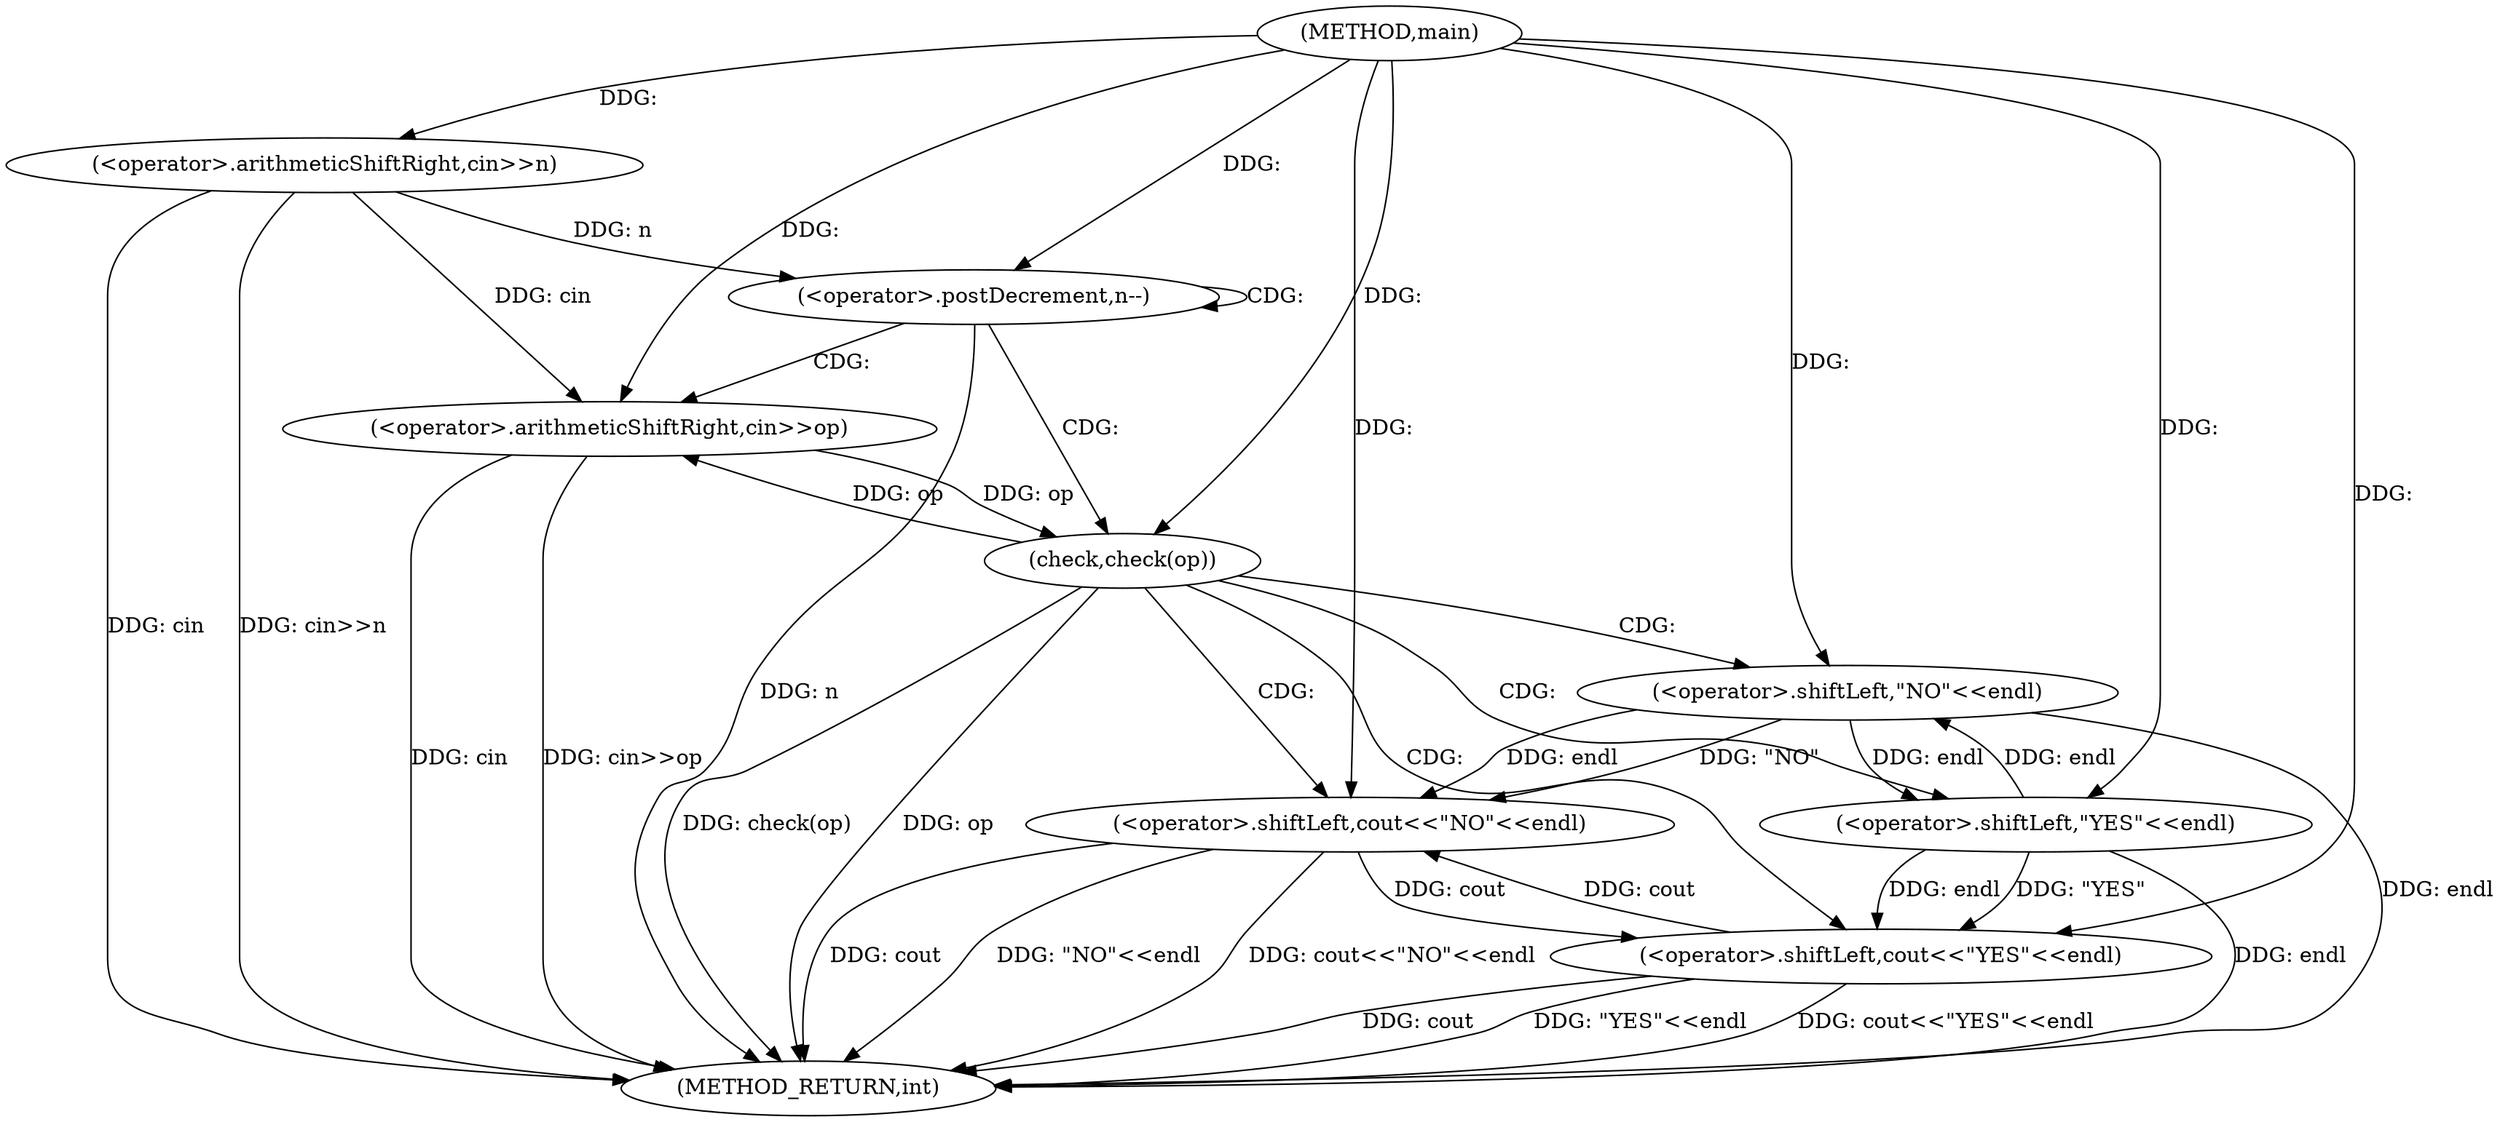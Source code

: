 digraph "main" {  
"1000158" [label = "(METHOD,main)" ]
"1000186" [label = "(METHOD_RETURN,int)" ]
"1000161" [label = "(<operator>.arithmeticShiftRight,cin>>n)" ]
"1000165" [label = "(<operator>.postDecrement,n--)" ]
"1000169" [label = "(<operator>.arithmeticShiftRight,cin>>op)" ]
"1000173" [label = "(check,check(op))" ]
"1000175" [label = "(<operator>.shiftLeft,cout<<\"YES\"<<endl)" ]
"1000181" [label = "(<operator>.shiftLeft,cout<<\"NO\"<<endl)" ]
"1000177" [label = "(<operator>.shiftLeft,\"YES\"<<endl)" ]
"1000183" [label = "(<operator>.shiftLeft,\"NO\"<<endl)" ]
  "1000161" -> "1000186"  [ label = "DDG: cin"] 
  "1000161" -> "1000186"  [ label = "DDG: cin>>n"] 
  "1000165" -> "1000186"  [ label = "DDG: n"] 
  "1000169" -> "1000186"  [ label = "DDG: cin"] 
  "1000169" -> "1000186"  [ label = "DDG: cin>>op"] 
  "1000173" -> "1000186"  [ label = "DDG: op"] 
  "1000173" -> "1000186"  [ label = "DDG: check(op)"] 
  "1000181" -> "1000186"  [ label = "DDG: cout"] 
  "1000183" -> "1000186"  [ label = "DDG: endl"] 
  "1000181" -> "1000186"  [ label = "DDG: \"NO\"<<endl"] 
  "1000181" -> "1000186"  [ label = "DDG: cout<<\"NO\"<<endl"] 
  "1000175" -> "1000186"  [ label = "DDG: cout"] 
  "1000177" -> "1000186"  [ label = "DDG: endl"] 
  "1000175" -> "1000186"  [ label = "DDG: \"YES\"<<endl"] 
  "1000175" -> "1000186"  [ label = "DDG: cout<<\"YES\"<<endl"] 
  "1000158" -> "1000161"  [ label = "DDG: "] 
  "1000161" -> "1000165"  [ label = "DDG: n"] 
  "1000158" -> "1000165"  [ label = "DDG: "] 
  "1000161" -> "1000169"  [ label = "DDG: cin"] 
  "1000158" -> "1000169"  [ label = "DDG: "] 
  "1000173" -> "1000169"  [ label = "DDG: op"] 
  "1000169" -> "1000173"  [ label = "DDG: op"] 
  "1000158" -> "1000173"  [ label = "DDG: "] 
  "1000181" -> "1000175"  [ label = "DDG: cout"] 
  "1000158" -> "1000175"  [ label = "DDG: "] 
  "1000177" -> "1000175"  [ label = "DDG: endl"] 
  "1000177" -> "1000175"  [ label = "DDG: \"YES\""] 
  "1000158" -> "1000177"  [ label = "DDG: "] 
  "1000183" -> "1000177"  [ label = "DDG: endl"] 
  "1000175" -> "1000181"  [ label = "DDG: cout"] 
  "1000158" -> "1000181"  [ label = "DDG: "] 
  "1000183" -> "1000181"  [ label = "DDG: \"NO\""] 
  "1000183" -> "1000181"  [ label = "DDG: endl"] 
  "1000158" -> "1000183"  [ label = "DDG: "] 
  "1000177" -> "1000183"  [ label = "DDG: endl"] 
  "1000165" -> "1000165"  [ label = "CDG: "] 
  "1000165" -> "1000173"  [ label = "CDG: "] 
  "1000165" -> "1000169"  [ label = "CDG: "] 
  "1000173" -> "1000177"  [ label = "CDG: "] 
  "1000173" -> "1000183"  [ label = "CDG: "] 
  "1000173" -> "1000181"  [ label = "CDG: "] 
  "1000173" -> "1000175"  [ label = "CDG: "] 
}

